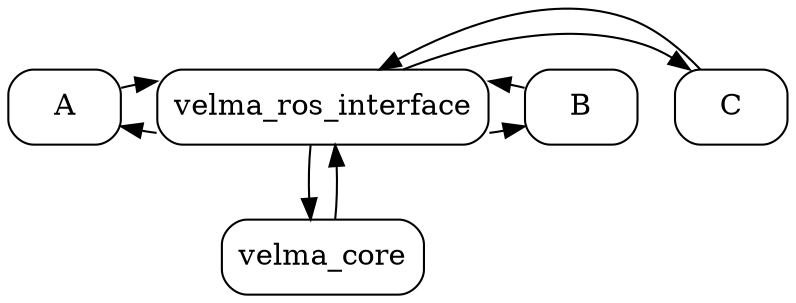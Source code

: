 digraph graphname {
    {rank=same 
    agent_a [style=filled shape=box style=rounded label = "A"];
    agent_b [style=filled shape=box style=rounded label = "B"];
    agent_c [style=filled shape=box style=rounded label = "C"];
    velma_ros_interface [style=filled shape=box style=rounded label = "velma_ros_interface"];
    }
    {rank=sink velma_core [style=filled shape=box style=rounded label = "velma_core"];}

    velma_ros_interface -> velma_core;
    velma_core -> velma_ros_interface;

    velma_ros_interface -> agent_a;
    velma_ros_interface -> agent_b;
    velma_ros_interface -> agent_c;

    agent_a -> velma_ros_interface;
    agent_b -> velma_ros_interface;
    agent_c -> velma_ros_interface;

    margin=0;   # for whole graph
}

